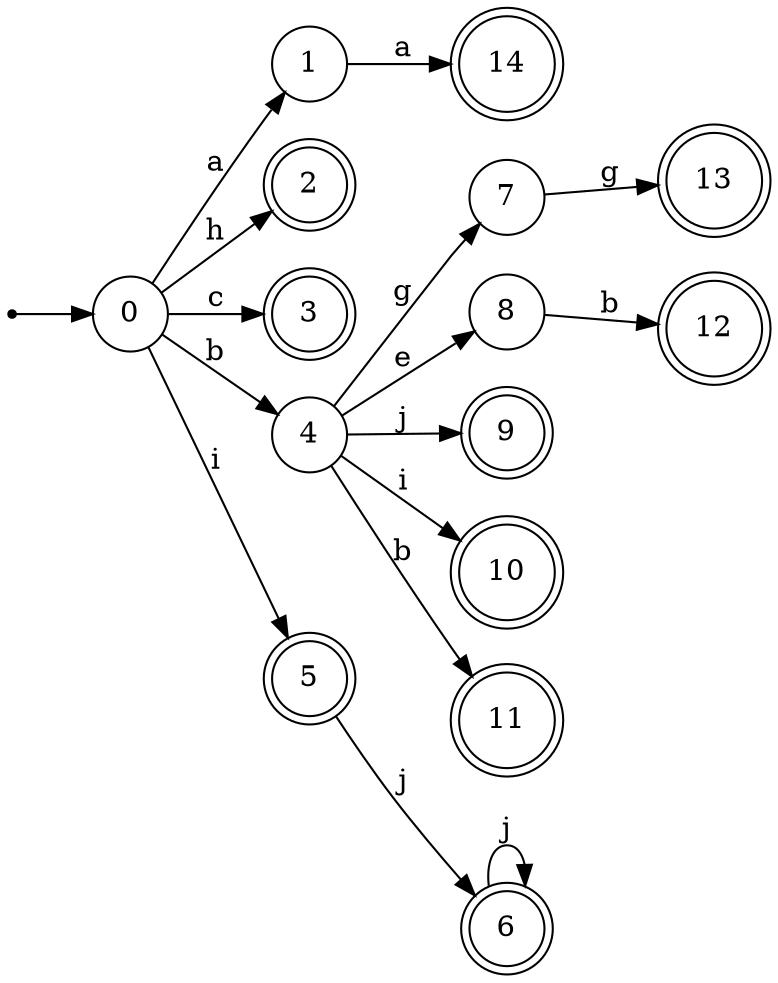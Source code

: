 digraph finite_state_machine {
rankdir=LR;
size="20,20";
node [shape = point]; "dummy0"
node [shape = circle]; "0";
"dummy0" -> "0";
node [shape = circle]; "1";
node [shape = doublecircle]; "2";node [shape = doublecircle]; "3";node [shape = circle]; "4";
node [shape = doublecircle]; "5";node [shape = doublecircle]; "6";node [shape = circle]; "7";
node [shape = circle]; "8";
node [shape = doublecircle]; "9";node [shape = doublecircle]; "10";node [shape = doublecircle]; "11";node [shape = doublecircle]; "12";node [shape = doublecircle]; "13";node [shape = doublecircle]; "14";"0" -> "1" [label = "a"];
 "0" -> "2" [label = "h"];
 "0" -> "3" [label = "c"];
 "0" -> "4" [label = "b"];
 "0" -> "5" [label = "i"];
 "5" -> "6" [label = "j"];
 "6" -> "6" [label = "j"];
 "4" -> "7" [label = "g"];
 "4" -> "8" [label = "e"];
 "4" -> "9" [label = "j"];
 "4" -> "10" [label = "i"];
 "4" -> "11" [label = "b"];
 "8" -> "12" [label = "b"];
 "7" -> "13" [label = "g"];
 "1" -> "14" [label = "a"];
 }
